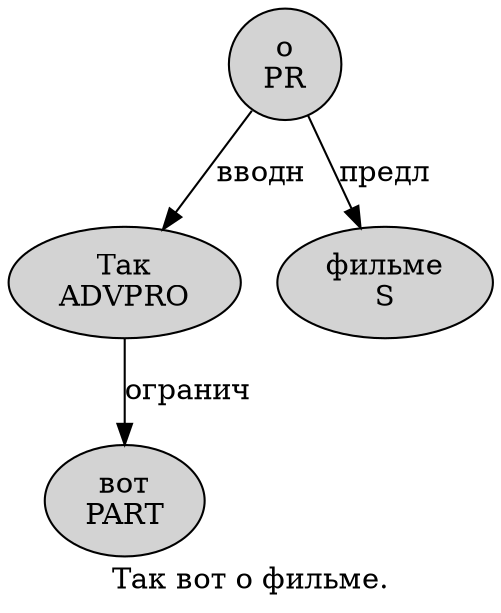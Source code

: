 digraph SENTENCE_2934 {
	graph [label="Так вот о фильме."]
	node [style=filled]
		0 [label="Так
ADVPRO" color="" fillcolor=lightgray penwidth=1 shape=ellipse]
		1 [label="вот
PART" color="" fillcolor=lightgray penwidth=1 shape=ellipse]
		2 [label="о
PR" color="" fillcolor=lightgray penwidth=1 shape=ellipse]
		3 [label="фильме
S" color="" fillcolor=lightgray penwidth=1 shape=ellipse]
			2 -> 0 [label="вводн"]
			2 -> 3 [label="предл"]
			0 -> 1 [label="огранич"]
}